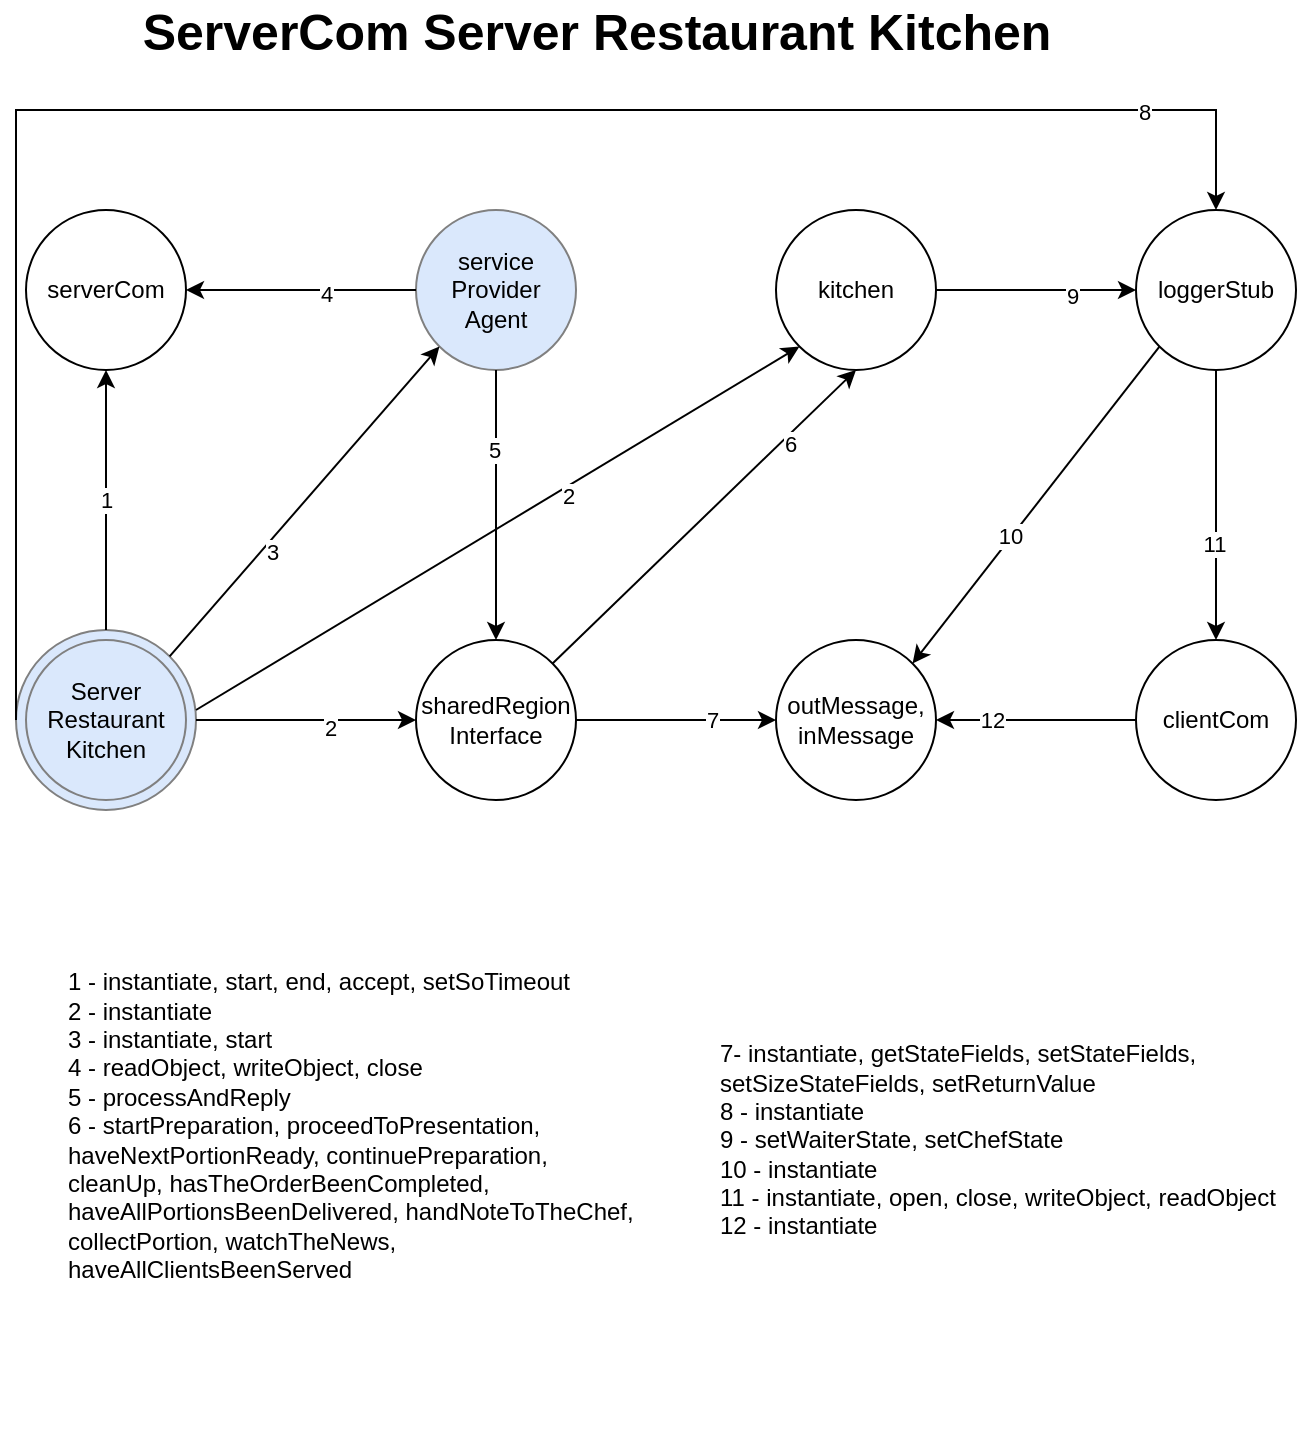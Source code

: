 <mxfile version="18.0.4" type="device"><diagram id="dL68ML8HeQB0krsFM4QG" name="Page-1"><mxGraphModel dx="1038" dy="617" grid="1" gridSize="10" guides="1" tooltips="1" connect="1" arrows="1" fold="1" page="1" pageScale="1" pageWidth="827" pageHeight="1169" math="0" shadow="0"><root><mxCell id="0"/><mxCell id="1" parent="0"/><mxCell id="CHyU5B67_R3pXy2R8SUt-1" value="service&lt;br&gt;Provider&lt;br&gt;Agent" style="ellipse;whiteSpace=wrap;html=1;fillColor=#dae8fc;strokeColor=#808080;" parent="1" vertex="1"><mxGeometry x="300" y="130" width="80" height="80" as="geometry"/></mxCell><mxCell id="CHyU5B67_R3pXy2R8SUt-4" value="serverCom" style="ellipse;whiteSpace=wrap;html=1;" parent="1" vertex="1"><mxGeometry x="105" y="130" width="80" height="80" as="geometry"/></mxCell><mxCell id="CHyU5B67_R3pXy2R8SUt-40" value="&lt;div&gt;&lt;br&gt;&lt;/div&gt;&lt;div&gt;1 - instantiate, start, end, accept, setSoTimeout&lt;br&gt;&lt;/div&gt;&lt;div&gt;2 - instantiate&lt;/div&gt;&lt;div&gt;3 - instantiate, start&lt;br&gt;&lt;/div&gt;&lt;div&gt;4 - readObject, writeObject, close&lt;br&gt;&lt;/div&gt;&lt;div&gt;5 - processAndReply&lt;/div&gt;6 - startPreparation,&amp;nbsp;proceedToPresentation,&lt;br&gt;haveNextPortionReady,&amp;nbsp;continuePreparation,&lt;br&gt;cleanUp,&amp;nbsp;hasTheOrderBeenCompleted,&amp;nbsp;&lt;br&gt;haveAllPortionsBeenDelivered,&amp;nbsp;handNoteToTheChef,&lt;br&gt;collectPortion,&amp;nbsp;watchTheNews,&amp;nbsp;&lt;br&gt;haveAllClientsBeenServed&lt;br&gt;&lt;div&gt;&lt;br&gt;&lt;/div&gt;&lt;div&gt;&lt;br&gt;&lt;/div&gt;" style="text;html=1;strokeColor=none;fillColor=none;align=left;verticalAlign=middle;whiteSpace=wrap;rounded=0;" parent="1" vertex="1"><mxGeometry x="124" y="450" width="290" height="290" as="geometry"/></mxCell><mxCell id="dAU44HsFRGqah6hTK-VC-1" value="&lt;div&gt;7- instantiate, getStateFields, setStateFields, setSizeStateFields, setReturnValue&lt;/div&gt;&lt;div&gt;&lt;span&gt;8 - instantiate&lt;/span&gt;&lt;br&gt;&lt;/div&gt;&lt;div&gt;&lt;div&gt;9 - setWaiterState, setChefState&amp;nbsp;&lt;/div&gt;&lt;div&gt;10 - instantiate&lt;/div&gt;&lt;div&gt;11 -&amp;nbsp;&lt;span style=&quot;background-color: initial;&quot;&gt;instantiate, open, close, writeObject, readObject&lt;/span&gt;&lt;/div&gt;&lt;div&gt;12 -&amp;nbsp;&lt;span style=&quot;background-color: initial;&quot;&gt;instantiate&lt;/span&gt;&lt;/div&gt;&lt;/div&gt;" style="text;html=1;strokeColor=none;fillColor=none;align=left;verticalAlign=middle;whiteSpace=wrap;rounded=0;" parent="1" vertex="1"><mxGeometry x="450" y="450" width="290" height="290" as="geometry"/></mxCell><mxCell id="sB3GNyKT00Ip3FJHEHId-1" value="" style="group" vertex="1" connectable="0" parent="1"><mxGeometry x="100" y="340" width="90" height="90" as="geometry"/></mxCell><mxCell id="0n8z57wEoNdcpEe77m6L-2" value="&lt;div&gt;Main&lt;/div&gt;&lt;div&gt;Program&lt;/div&gt;" style="ellipse;whiteSpace=wrap;html=1;fillColor=#dae8fc;strokeColor=#808080;" parent="sB3GNyKT00Ip3FJHEHId-1" vertex="1"><mxGeometry width="90" height="90" as="geometry"/></mxCell><mxCell id="CHyU5B67_R3pXy2R8SUt-41" value="&lt;div&gt;Server&lt;/div&gt;&lt;div&gt;Restaurant&lt;/div&gt;&lt;div&gt;Kitchen&lt;/div&gt;" style="ellipse;whiteSpace=wrap;html=1;fillColor=#dae8fc;strokeColor=#808080;" parent="sB3GNyKT00Ip3FJHEHId-1" vertex="1"><mxGeometry x="5" y="5" width="80" height="80" as="geometry"/></mxCell><mxCell id="sB3GNyKT00Ip3FJHEHId-2" value="sharedRegion&lt;br&gt;Interface" style="ellipse;whiteSpace=wrap;html=1;" vertex="1" parent="1"><mxGeometry x="300" y="345" width="80" height="80" as="geometry"/></mxCell><mxCell id="sB3GNyKT00Ip3FJHEHId-3" value="outMessage,&lt;br&gt;inMessage" style="ellipse;whiteSpace=wrap;html=1;" vertex="1" parent="1"><mxGeometry x="480" y="345" width="80" height="80" as="geometry"/></mxCell><mxCell id="sB3GNyKT00Ip3FJHEHId-4" value="kitchen" style="ellipse;whiteSpace=wrap;html=1;" vertex="1" parent="1"><mxGeometry x="480" y="130" width="80" height="80" as="geometry"/></mxCell><mxCell id="sB3GNyKT00Ip3FJHEHId-5" value="loggerStub" style="ellipse;whiteSpace=wrap;html=1;" vertex="1" parent="1"><mxGeometry x="660" y="130" width="80" height="80" as="geometry"/></mxCell><mxCell id="sB3GNyKT00Ip3FJHEHId-6" value="clientCom" style="ellipse;whiteSpace=wrap;html=1;" vertex="1" parent="1"><mxGeometry x="660" y="345" width="80" height="80" as="geometry"/></mxCell><mxCell id="sB3GNyKT00Ip3FJHEHId-7" value="1" style="endArrow=classic;html=1;rounded=0;entryX=0.5;entryY=1;entryDx=0;entryDy=0;exitX=0.5;exitY=0;exitDx=0;exitDy=0;" edge="1" parent="1" source="0n8z57wEoNdcpEe77m6L-2" target="CHyU5B67_R3pXy2R8SUt-4"><mxGeometry width="50" height="50" relative="1" as="geometry"><mxPoint x="145" y="330" as="sourcePoint"/><mxPoint x="440" y="260" as="targetPoint"/></mxGeometry></mxCell><mxCell id="sB3GNyKT00Ip3FJHEHId-8" value="" style="endArrow=classic;html=1;rounded=0;exitX=1;exitY=0.5;exitDx=0;exitDy=0;entryX=0;entryY=0.5;entryDx=0;entryDy=0;" edge="1" parent="1" source="0n8z57wEoNdcpEe77m6L-2" target="sB3GNyKT00Ip3FJHEHId-2"><mxGeometry width="50" height="50" relative="1" as="geometry"><mxPoint x="390" y="310" as="sourcePoint"/><mxPoint x="440" y="260" as="targetPoint"/></mxGeometry></mxCell><mxCell id="sB3GNyKT00Ip3FJHEHId-9" value="2" style="edgeLabel;html=1;align=center;verticalAlign=middle;resizable=0;points=[];" vertex="1" connectable="0" parent="sB3GNyKT00Ip3FJHEHId-8"><mxGeometry x="0.214" y="-4" relative="1" as="geometry"><mxPoint as="offset"/></mxGeometry></mxCell><mxCell id="sB3GNyKT00Ip3FJHEHId-10" value="" style="endArrow=classic;html=1;rounded=0;exitX=1;exitY=0;exitDx=0;exitDy=0;entryX=0;entryY=1;entryDx=0;entryDy=0;" edge="1" parent="1" source="0n8z57wEoNdcpEe77m6L-2" target="CHyU5B67_R3pXy2R8SUt-1"><mxGeometry width="50" height="50" relative="1" as="geometry"><mxPoint x="390" y="310" as="sourcePoint"/><mxPoint x="440" y="260" as="targetPoint"/></mxGeometry></mxCell><mxCell id="sB3GNyKT00Ip3FJHEHId-11" value="3" style="edgeLabel;html=1;align=center;verticalAlign=middle;resizable=0;points=[];" vertex="1" connectable="0" parent="sB3GNyKT00Ip3FJHEHId-10"><mxGeometry x="-0.291" y="-4" relative="1" as="geometry"><mxPoint as="offset"/></mxGeometry></mxCell><mxCell id="sB3GNyKT00Ip3FJHEHId-13" value="" style="endArrow=classic;html=1;rounded=0;exitX=0;exitY=0.5;exitDx=0;exitDy=0;entryX=1;entryY=0.5;entryDx=0;entryDy=0;" edge="1" parent="1" source="CHyU5B67_R3pXy2R8SUt-1" target="CHyU5B67_R3pXy2R8SUt-4"><mxGeometry width="50" height="50" relative="1" as="geometry"><mxPoint x="210" y="230" as="sourcePoint"/><mxPoint x="260" y="180" as="targetPoint"/></mxGeometry></mxCell><mxCell id="sB3GNyKT00Ip3FJHEHId-14" value="4" style="edgeLabel;html=1;align=center;verticalAlign=middle;resizable=0;points=[];" vertex="1" connectable="0" parent="sB3GNyKT00Ip3FJHEHId-13"><mxGeometry x="-0.214" y="2" relative="1" as="geometry"><mxPoint as="offset"/></mxGeometry></mxCell><mxCell id="sB3GNyKT00Ip3FJHEHId-15" value="" style="endArrow=classic;html=1;rounded=0;entryX=0;entryY=1;entryDx=0;entryDy=0;" edge="1" parent="1" target="sB3GNyKT00Ip3FJHEHId-4"><mxGeometry width="50" height="50" relative="1" as="geometry"><mxPoint x="190" y="380" as="sourcePoint"/><mxPoint x="310" y="395" as="targetPoint"/></mxGeometry></mxCell><mxCell id="sB3GNyKT00Ip3FJHEHId-16" value="2" style="edgeLabel;html=1;align=center;verticalAlign=middle;resizable=0;points=[];" vertex="1" connectable="0" parent="sB3GNyKT00Ip3FJHEHId-15"><mxGeometry x="0.214" y="-4" relative="1" as="geometry"><mxPoint as="offset"/></mxGeometry></mxCell><mxCell id="sB3GNyKT00Ip3FJHEHId-17" value="" style="endArrow=classic;html=1;rounded=0;exitX=0.5;exitY=1;exitDx=0;exitDy=0;entryX=0.5;entryY=0;entryDx=0;entryDy=0;" edge="1" parent="1" source="CHyU5B67_R3pXy2R8SUt-1" target="sB3GNyKT00Ip3FJHEHId-2"><mxGeometry width="50" height="50" relative="1" as="geometry"><mxPoint x="200" y="490" as="sourcePoint"/><mxPoint x="250" y="440" as="targetPoint"/></mxGeometry></mxCell><mxCell id="sB3GNyKT00Ip3FJHEHId-18" value="5" style="edgeLabel;html=1;align=center;verticalAlign=middle;resizable=0;points=[];" vertex="1" connectable="0" parent="sB3GNyKT00Ip3FJHEHId-17"><mxGeometry x="-0.407" y="-1" relative="1" as="geometry"><mxPoint as="offset"/></mxGeometry></mxCell><mxCell id="sB3GNyKT00Ip3FJHEHId-19" value="" style="endArrow=classic;html=1;rounded=0;exitX=1;exitY=0;exitDx=0;exitDy=0;entryX=0.5;entryY=1;entryDx=0;entryDy=0;" edge="1" parent="1" source="sB3GNyKT00Ip3FJHEHId-2" target="sB3GNyKT00Ip3FJHEHId-4"><mxGeometry width="50" height="50" relative="1" as="geometry"><mxPoint x="170" y="530" as="sourcePoint"/><mxPoint x="220" y="480" as="targetPoint"/></mxGeometry></mxCell><mxCell id="sB3GNyKT00Ip3FJHEHId-20" value="6" style="edgeLabel;html=1;align=center;verticalAlign=middle;resizable=0;points=[];" vertex="1" connectable="0" parent="sB3GNyKT00Ip3FJHEHId-19"><mxGeometry x="0.53" y="-4" relative="1" as="geometry"><mxPoint y="-1" as="offset"/></mxGeometry></mxCell><mxCell id="sB3GNyKT00Ip3FJHEHId-21" value="" style="endArrow=classic;html=1;rounded=0;exitX=1;exitY=0.5;exitDx=0;exitDy=0;entryX=0;entryY=0.5;entryDx=0;entryDy=0;" edge="1" parent="1" source="sB3GNyKT00Ip3FJHEHId-2" target="sB3GNyKT00Ip3FJHEHId-3"><mxGeometry width="50" height="50" relative="1" as="geometry"><mxPoint x="380" y="500" as="sourcePoint"/><mxPoint x="430" y="450" as="targetPoint"/></mxGeometry></mxCell><mxCell id="sB3GNyKT00Ip3FJHEHId-22" value="7" style="edgeLabel;html=1;align=center;verticalAlign=middle;resizable=0;points=[];" vertex="1" connectable="0" parent="sB3GNyKT00Ip3FJHEHId-21"><mxGeometry x="0.356" relative="1" as="geometry"><mxPoint as="offset"/></mxGeometry></mxCell><mxCell id="sB3GNyKT00Ip3FJHEHId-23" value="" style="endArrow=classic;html=1;rounded=0;exitX=1;exitY=0.5;exitDx=0;exitDy=0;entryX=0;entryY=0.5;entryDx=0;entryDy=0;" edge="1" parent="1" source="sB3GNyKT00Ip3FJHEHId-4" target="sB3GNyKT00Ip3FJHEHId-5"><mxGeometry width="50" height="50" relative="1" as="geometry"><mxPoint x="460" y="500" as="sourcePoint"/><mxPoint x="510" y="450" as="targetPoint"/></mxGeometry></mxCell><mxCell id="sB3GNyKT00Ip3FJHEHId-24" value="9" style="edgeLabel;html=1;align=center;verticalAlign=middle;resizable=0;points=[];" vertex="1" connectable="0" parent="sB3GNyKT00Ip3FJHEHId-23"><mxGeometry x="0.356" y="-3" relative="1" as="geometry"><mxPoint as="offset"/></mxGeometry></mxCell><mxCell id="sB3GNyKT00Ip3FJHEHId-25" value="" style="endArrow=classic;html=1;rounded=0;exitX=0;exitY=1;exitDx=0;exitDy=0;entryX=1;entryY=0;entryDx=0;entryDy=0;" edge="1" parent="1" source="sB3GNyKT00Ip3FJHEHId-5" target="sB3GNyKT00Ip3FJHEHId-3"><mxGeometry width="50" height="50" relative="1" as="geometry"><mxPoint x="310" y="510" as="sourcePoint"/><mxPoint x="360" y="480" as="targetPoint"/></mxGeometry></mxCell><mxCell id="sB3GNyKT00Ip3FJHEHId-26" value="10" style="edgeLabel;html=1;align=center;verticalAlign=middle;resizable=0;points=[];" vertex="1" connectable="0" parent="sB3GNyKT00Ip3FJHEHId-25"><mxGeometry x="0.203" y="-1" relative="1" as="geometry"><mxPoint as="offset"/></mxGeometry></mxCell><mxCell id="sB3GNyKT00Ip3FJHEHId-27" value="" style="endArrow=classic;html=1;rounded=0;exitX=0.5;exitY=1;exitDx=0;exitDy=0;" edge="1" parent="1" source="sB3GNyKT00Ip3FJHEHId-5" target="sB3GNyKT00Ip3FJHEHId-6"><mxGeometry width="50" height="50" relative="1" as="geometry"><mxPoint x="780" y="460" as="sourcePoint"/><mxPoint x="830" y="410" as="targetPoint"/></mxGeometry></mxCell><mxCell id="sB3GNyKT00Ip3FJHEHId-28" value="11" style="edgeLabel;html=1;align=center;verticalAlign=middle;resizable=0;points=[];" vertex="1" connectable="0" parent="sB3GNyKT00Ip3FJHEHId-27"><mxGeometry x="0.289" y="-1" relative="1" as="geometry"><mxPoint as="offset"/></mxGeometry></mxCell><mxCell id="sB3GNyKT00Ip3FJHEHId-29" value="" style="endArrow=classic;html=1;rounded=0;exitX=0;exitY=0.5;exitDx=0;exitDy=0;entryX=1;entryY=0.5;entryDx=0;entryDy=0;" edge="1" parent="1" source="sB3GNyKT00Ip3FJHEHId-6" target="sB3GNyKT00Ip3FJHEHId-3"><mxGeometry width="50" height="50" relative="1" as="geometry"><mxPoint x="500" y="530" as="sourcePoint"/><mxPoint x="550" y="480" as="targetPoint"/></mxGeometry></mxCell><mxCell id="sB3GNyKT00Ip3FJHEHId-30" value="12" style="edgeLabel;html=1;align=center;verticalAlign=middle;resizable=0;points=[];" vertex="1" connectable="0" parent="sB3GNyKT00Ip3FJHEHId-29"><mxGeometry x="0.444" relative="1" as="geometry"><mxPoint as="offset"/></mxGeometry></mxCell><mxCell id="sB3GNyKT00Ip3FJHEHId-31" value="" style="endArrow=classic;html=1;rounded=0;exitX=0;exitY=0.5;exitDx=0;exitDy=0;entryX=0.5;entryY=0;entryDx=0;entryDy=0;" edge="1" parent="1" source="0n8z57wEoNdcpEe77m6L-2" target="sB3GNyKT00Ip3FJHEHId-5"><mxGeometry width="50" height="50" relative="1" as="geometry"><mxPoint x="60" y="520" as="sourcePoint"/><mxPoint x="710" y="80" as="targetPoint"/><Array as="points"><mxPoint x="100" y="80"/><mxPoint x="700" y="80"/></Array></mxGeometry></mxCell><mxCell id="sB3GNyKT00Ip3FJHEHId-32" value="8" style="edgeLabel;html=1;align=center;verticalAlign=middle;resizable=0;points=[];" vertex="1" connectable="0" parent="sB3GNyKT00Ip3FJHEHId-31"><mxGeometry x="0.82" y="-1" relative="1" as="geometry"><mxPoint as="offset"/></mxGeometry></mxCell><mxCell id="sB3GNyKT00Ip3FJHEHId-33" value="&lt;b&gt;&lt;font style=&quot;font-size: 25px;&quot;&gt;ServerCom Server Restaurant Kitchen&lt;/font&gt;&lt;/b&gt;" style="text;html=1;align=center;verticalAlign=middle;resizable=0;points=[];autosize=1;strokeColor=none;fillColor=none;" vertex="1" parent="1"><mxGeometry x="155" y="30" width="470" height="20" as="geometry"/></mxCell></root></mxGraphModel></diagram></mxfile>